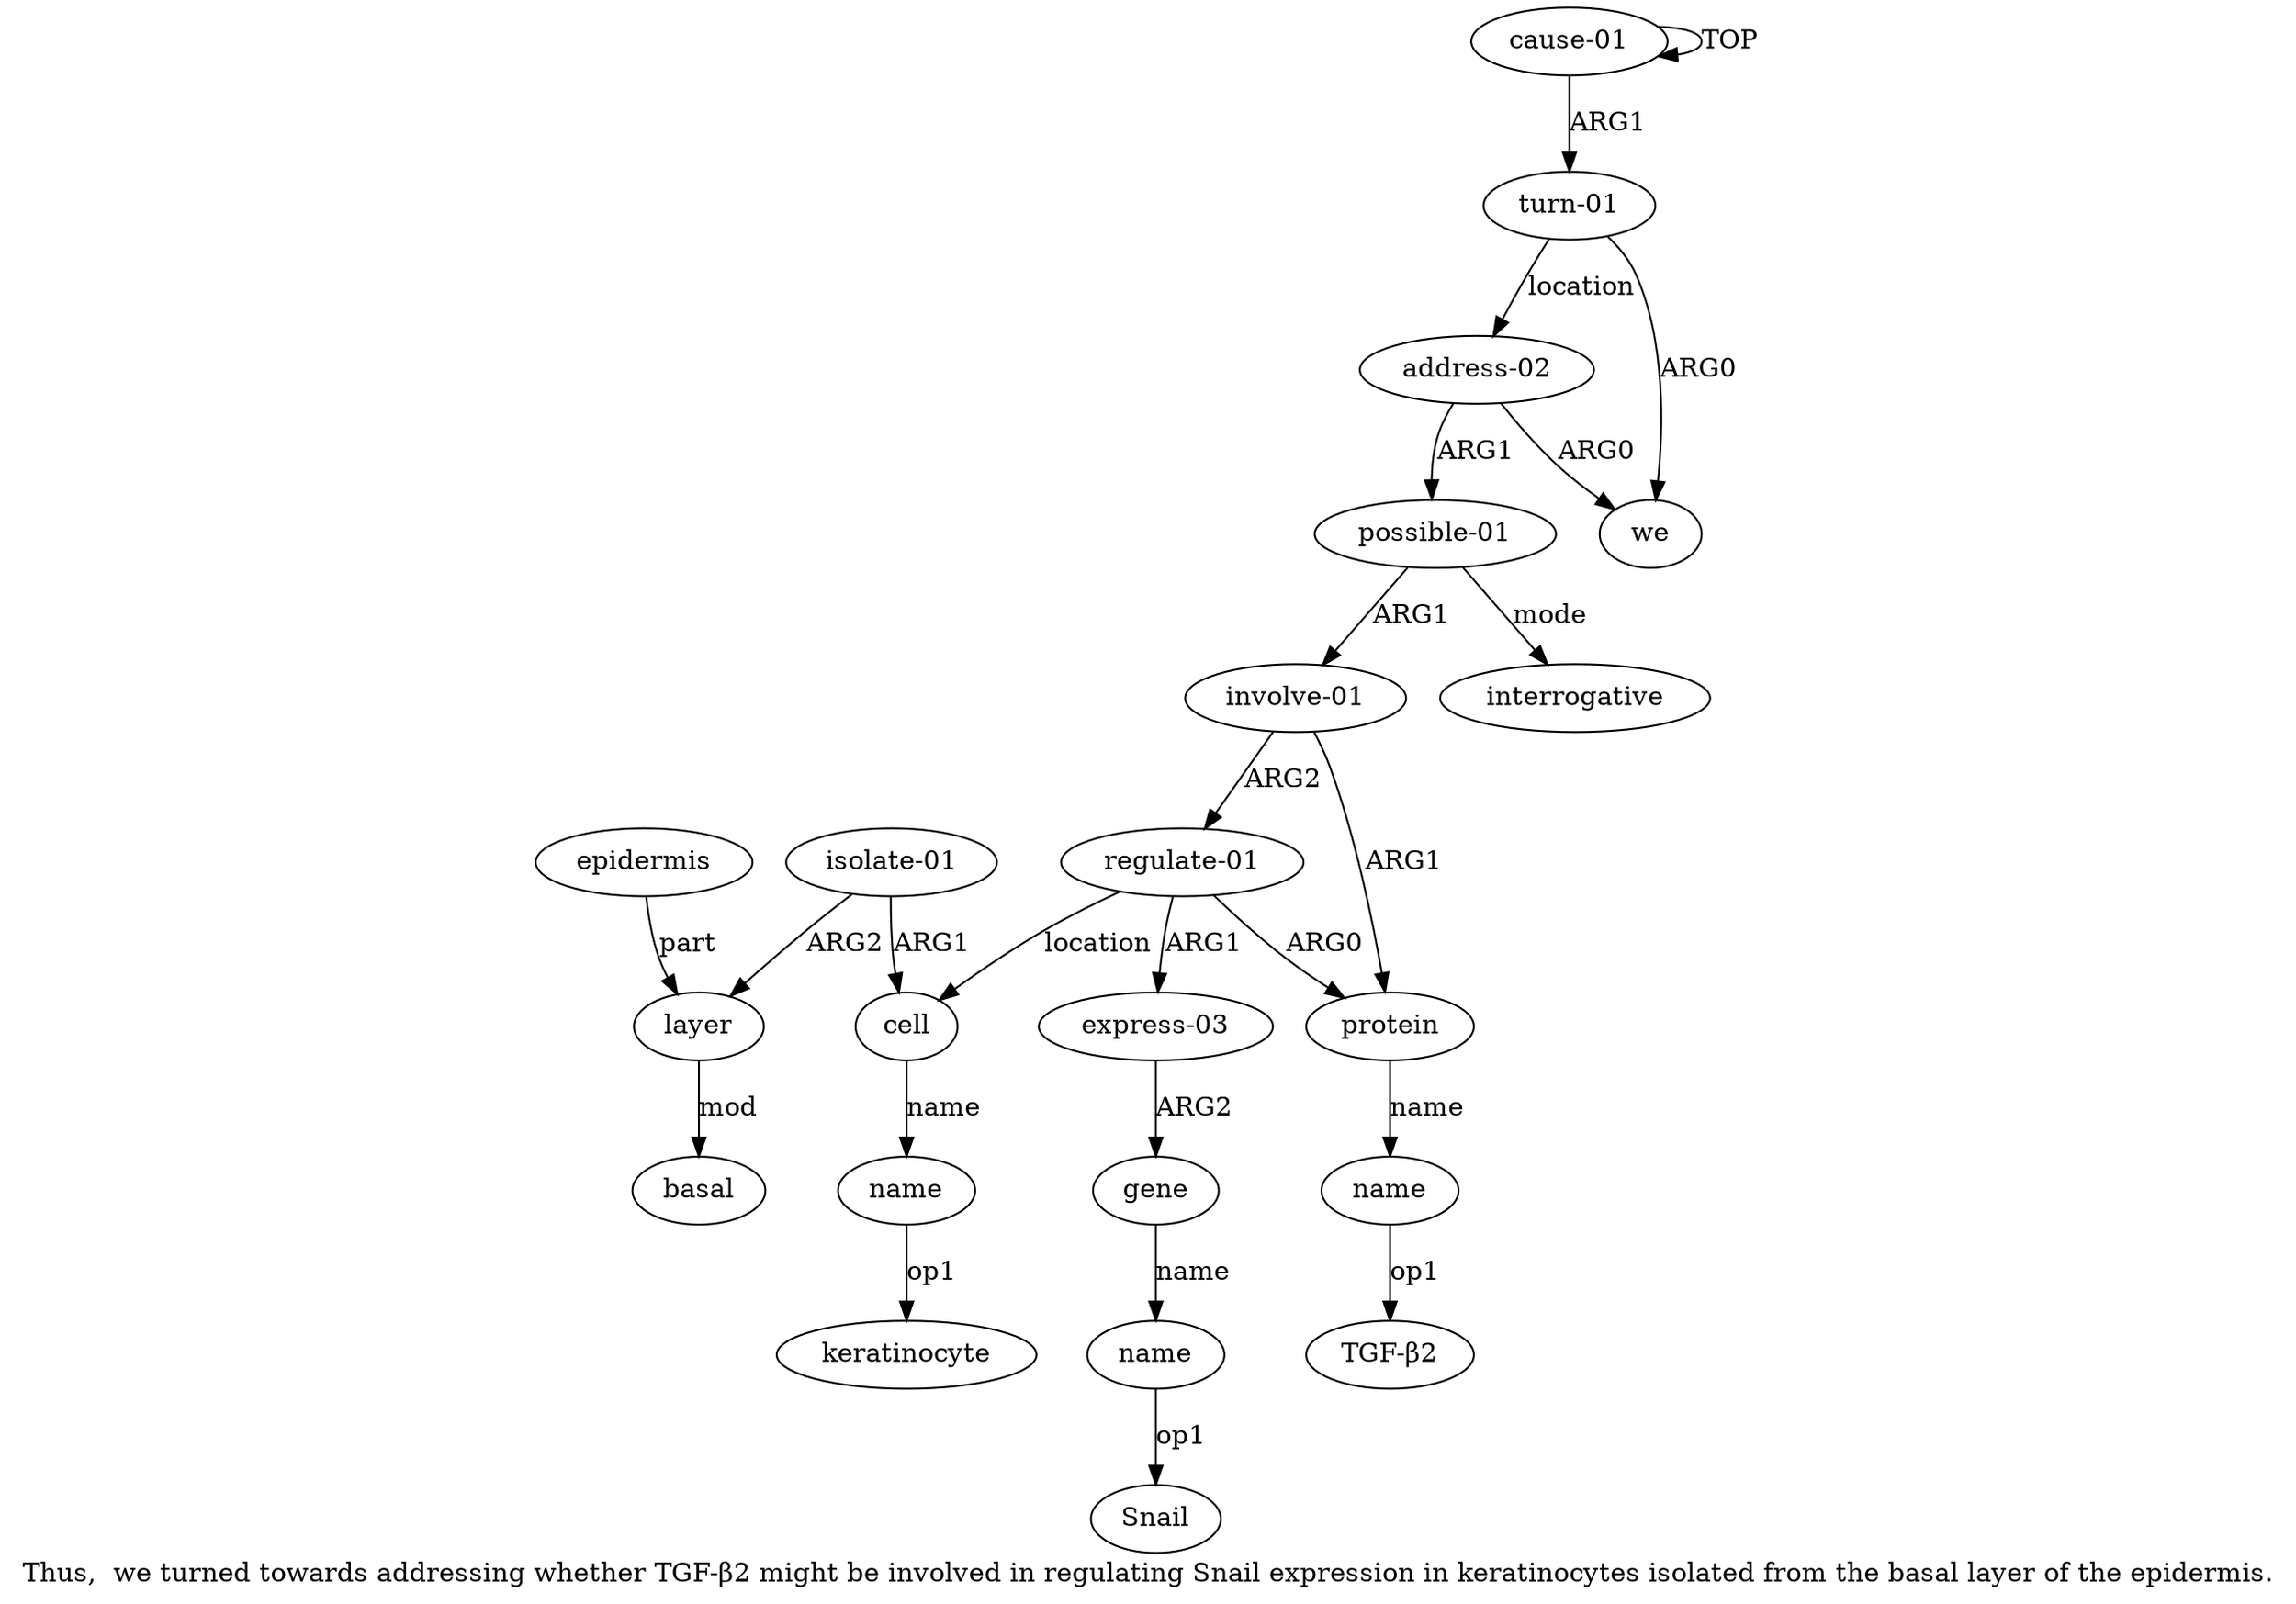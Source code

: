 digraph  {
	graph [label="Thus,  we turned towards addressing whether TGF-β2 might be involved in regulating Snail expression in keratinocytes isolated from \
the basal layer of the epidermis."];
	node [label="\N"];
	a8	 [color=black,
		gold_ind=8,
		gold_label="regulate-01",
		label="regulate-01",
		test_ind=8,
		test_label="regulate-01"];
	a12	 [color=black,
		gold_ind=12,
		gold_label=cell,
		label=cell,
		test_ind=12,
		test_label=cell];
	a8 -> a12 [key=0,
	color=black,
	gold_label=location,
	label=location,
	test_label=location];
a6 [color=black,
	gold_ind=6,
	gold_label=protein,
	label=protein,
	test_ind=6,
	test_label=protein];
a8 -> a6 [key=0,
color=black,
gold_label=ARG0,
label=ARG0,
test_label=ARG0];
a9 [color=black,
gold_ind=9,
gold_label="express-03",
label="express-03",
test_ind=9,
test_label="express-03"];
a8 -> a9 [key=0,
color=black,
gold_label=ARG1,
label=ARG1,
test_label=ARG1];
a15 [color=black,
gold_ind=15,
gold_label=layer,
label=layer,
test_ind=15,
test_label=layer];
a16 [color=black,
gold_ind=16,
gold_label=basal,
label=basal,
test_ind=16,
test_label=basal];
a15 -> a16 [key=0,
color=black,
gold_label=mod,
label=mod,
test_label=mod];
a14 [color=black,
gold_ind=14,
gold_label="isolate-01",
label="isolate-01",
test_ind=14,
test_label="isolate-01"];
a14 -> a15 [key=0,
color=black,
gold_label=ARG2,
label=ARG2,
test_label=ARG2];
a14 -> a12 [key=0,
color=black,
gold_label=ARG1,
label=ARG1,
test_label=ARG1];
a17 [color=black,
gold_ind=17,
gold_label=epidermis,
label=epidermis,
test_ind=17,
test_label=epidermis];
a17 -> a15 [key=0,
color=black,
gold_label=part,
label=part,
test_label=part];
a11 [color=black,
gold_ind=11,
gold_label=name,
label=name,
test_ind=11,
test_label=name];
"a11 Snail" [color=black,
gold_ind=-1,
gold_label=Snail,
label=Snail,
test_ind=-1,
test_label=Snail];
a11 -> "a11 Snail" [key=0,
color=black,
gold_label=op1,
label=op1,
test_label=op1];
a10 [color=black,
gold_ind=10,
gold_label=gene,
label=gene,
test_ind=10,
test_label=gene];
a10 -> a11 [key=0,
color=black,
gold_label=name,
label=name,
test_label=name];
a13 [color=black,
gold_ind=13,
gold_label=name,
label=name,
test_ind=13,
test_label=name];
"a13 keratinocyte" [color=black,
gold_ind=-1,
gold_label=keratinocyte,
label=keratinocyte,
test_ind=-1,
test_label=keratinocyte];
a13 -> "a13 keratinocyte" [key=0,
color=black,
gold_label=op1,
label=op1,
test_label=op1];
a12 -> a13 [key=0,
color=black,
gold_label=name,
label=name,
test_label=name];
a1 [color=black,
gold_ind=1,
gold_label="turn-01",
label="turn-01",
test_ind=1,
test_label="turn-01"];
a3 [color=black,
gold_ind=3,
gold_label="address-02",
label="address-02",
test_ind=3,
test_label="address-02"];
a1 -> a3 [key=0,
color=black,
gold_label=location,
label=location,
test_label=location];
a2 [color=black,
gold_ind=2,
gold_label=we,
label=we,
test_ind=2,
test_label=we];
a1 -> a2 [key=0,
color=black,
gold_label=ARG0,
label=ARG0,
test_label=ARG0];
"a7 TGF-β2" [color=black,
gold_ind=-1,
gold_label="TGF-β2",
label="TGF-β2",
test_ind=-1,
test_label="TGF-β2"];
a3 -> a2 [key=0,
color=black,
gold_label=ARG0,
label=ARG0,
test_label=ARG0];
a4 [color=black,
gold_ind=4,
gold_label="possible-01",
label="possible-01",
test_ind=4,
test_label="possible-01"];
a3 -> a4 [key=0,
color=black,
gold_label=ARG1,
label=ARG1,
test_label=ARG1];
a5 [color=black,
gold_ind=5,
gold_label="involve-01",
label="involve-01",
test_ind=5,
test_label="involve-01"];
a5 -> a8 [key=0,
color=black,
gold_label=ARG2,
label=ARG2,
test_label=ARG2];
a5 -> a6 [key=0,
color=black,
gold_label=ARG1,
label=ARG1,
test_label=ARG1];
a4 -> a5 [key=0,
color=black,
gold_label=ARG1,
label=ARG1,
test_label=ARG1];
"a4 interrogative" [color=black,
gold_ind=-1,
gold_label=interrogative,
label=interrogative,
test_ind=-1,
test_label=interrogative];
a4 -> "a4 interrogative" [key=0,
color=black,
gold_label=mode,
label=mode,
test_label=mode];
a7 [color=black,
gold_ind=7,
gold_label=name,
label=name,
test_ind=7,
test_label=name];
a7 -> "a7 TGF-β2" [key=0,
color=black,
gold_label=op1,
label=op1,
test_label=op1];
a6 -> a7 [key=0,
color=black,
gold_label=name,
label=name,
test_label=name];
a9 -> a10 [key=0,
color=black,
gold_label=ARG2,
label=ARG2,
test_label=ARG2];
a0 [color=black,
gold_ind=0,
gold_label="cause-01",
label="cause-01",
test_ind=0,
test_label="cause-01"];
a0 -> a1 [key=0,
color=black,
gold_label=ARG1,
label=ARG1,
test_label=ARG1];
a0 -> a0 [key=0,
color=black,
gold_label=TOP,
label=TOP,
test_label=TOP];
}
